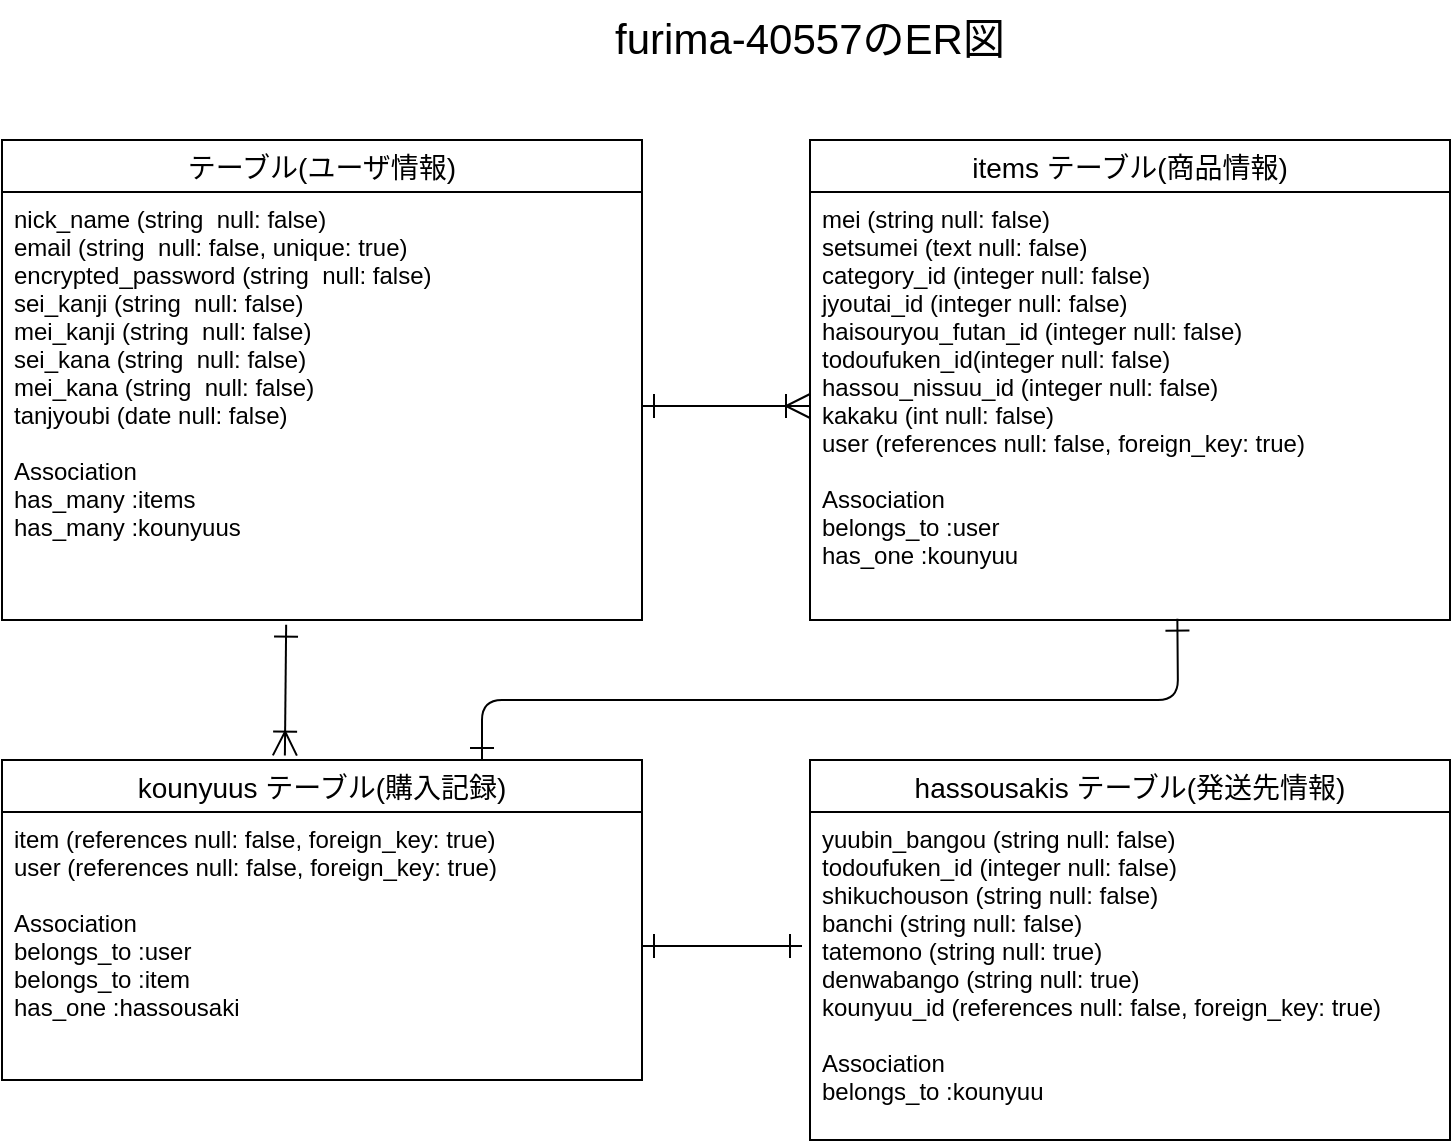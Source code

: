 <mxfile>
    <diagram id="fRKxvucNq5xgaGwhDnIN" name="ページ1">
        <mxGraphModel dx="752" dy="538" grid="1" gridSize="10" guides="1" tooltips="1" connect="1" arrows="1" fold="1" page="1" pageScale="1" pageWidth="827" pageHeight="1169" math="0" shadow="0">
            <root>
                <mxCell id="0"/>
                <mxCell id="1" parent="0"/>
                <mxCell id="2" value="テーブル(ユーザ情報)" style="swimlane;fontStyle=0;childLayout=stackLayout;horizontal=1;startSize=26;horizontalStack=0;resizeParent=1;resizeParentMax=0;resizeLast=0;collapsible=1;marginBottom=0;align=center;fontSize=14;" parent="1" vertex="1">
                    <mxGeometry x="10" y="100" width="320" height="240" as="geometry"/>
                </mxCell>
                <mxCell id="3" value="nick_name (string  null: false)&#10;email (string  null: false, unique: true)&#10;encrypted_password (string  null: false) &#10;sei_kanji (string  null: false) &#10;mei_kanji (string  null: false) &#10;sei_kana (string  null: false) &#10;mei_kana (string  null: false) &#10;tanjyoubi (date null: false) &#10;&#10;Association&#10;has_many :items&#10;has_many :kounyuus&#10;&#10;" style="text;strokeColor=none;fillColor=none;spacingLeft=4;spacingRight=4;overflow=hidden;rotatable=0;points=[[0,0.5],[1,0.5]];portConstraint=eastwest;fontSize=12;" parent="2" vertex="1">
                    <mxGeometry y="26" width="320" height="214" as="geometry"/>
                </mxCell>
                <mxCell id="6" value="furima-40557のER図" style="text;strokeColor=none;fillColor=none;spacingLeft=4;spacingRight=4;overflow=hidden;rotatable=0;points=[[0,0.5],[1,0.5]];portConstraint=eastwest;fontSize=21;flipH=0;flipV=1;align=center;verticalAlign=middle;" parent="1" vertex="1">
                    <mxGeometry x="289" y="30" width="250" height="35" as="geometry"/>
                </mxCell>
                <mxCell id="11" value="items テーブル(商品情報)" style="swimlane;fontStyle=0;childLayout=stackLayout;horizontal=1;startSize=26;horizontalStack=0;resizeParent=1;resizeParentMax=0;resizeLast=0;collapsible=1;marginBottom=0;align=center;fontSize=14;" parent="1" vertex="1">
                    <mxGeometry x="414" y="100" width="320" height="240" as="geometry"/>
                </mxCell>
                <mxCell id="12" value="mei (string null: false)&#10;setsumei (text null: false)&#10;category_id (integer null: false)&#10;jyoutai_id (integer null: false)&#10;haisouryou_futan_id (integer null: false)&#10;todoufuken_id(integer null: false)&#10;hassou_nissuu_id (integer null: false)&#10;kakaku (int null: false)&#10;user (references null: false, foreign_key: true)&#10;&#10;Association&#10;belongs_to :user&#10;has_one :kounyuu&#10;" style="text;strokeColor=none;fillColor=none;spacingLeft=4;spacingRight=4;overflow=hidden;rotatable=0;points=[[0,0.5],[1,0.5]];portConstraint=eastwest;fontSize=12;" parent="11" vertex="1">
                    <mxGeometry y="26" width="320" height="214" as="geometry"/>
                </mxCell>
                <mxCell id="13" value="" style="edgeStyle=none;html=1;endArrow=ERoneToMany;endFill=0;endSize=10;jumpSize=14;startArrow=ERone;startFill=0;targetPerimeterSpacing=0;sourcePerimeterSpacing=0;startSize=10;" parent="1" source="3" target="12" edge="1">
                    <mxGeometry relative="1" as="geometry"/>
                </mxCell>
                <mxCell id="14" value="kounyuus テーブル(購入記録)" style="swimlane;fontStyle=0;childLayout=stackLayout;horizontal=1;startSize=26;horizontalStack=0;resizeParent=1;resizeParentMax=0;resizeLast=0;collapsible=1;marginBottom=0;align=center;fontSize=14;" parent="1" vertex="1">
                    <mxGeometry x="10" y="410" width="320" height="160" as="geometry"/>
                </mxCell>
                <mxCell id="15" value="item (references null: false, foreign_key: true)&#10;user (references null: false, foreign_key: true)&#10;&#10;Association&#10;belongs_to :user&#10;belongs_to :item&#10;has_one :hassousaki" style="text;strokeColor=none;fillColor=none;spacingLeft=4;spacingRight=4;overflow=hidden;rotatable=0;points=[[0,0.5],[1,0.5]];portConstraint=eastwest;fontSize=12;" parent="14" vertex="1">
                    <mxGeometry y="26" width="320" height="134" as="geometry"/>
                </mxCell>
                <mxCell id="20" value="hassousakis テーブル(発送先情報)" style="swimlane;fontStyle=0;childLayout=stackLayout;horizontal=1;startSize=26;horizontalStack=0;resizeParent=1;resizeParentMax=0;resizeLast=0;collapsible=1;marginBottom=0;align=center;fontSize=14;" parent="1" vertex="1">
                    <mxGeometry x="414" y="410" width="320" height="190" as="geometry"/>
                </mxCell>
                <mxCell id="21" value="yuubin_bangou (string null: false)&#10;todoufuken_id (integer null: false)&#10;shikuchouson (string null: false)&#10;banchi (string null: false)&#10;tatemono (string null: true)&#10;denwabango (string null: true)&#10;kounyuu_id (references null: false, foreign_key: true)&#10;&#10;Association&#10;belongs_to :kounyuu" style="text;strokeColor=none;fillColor=none;spacingLeft=4;spacingRight=4;overflow=hidden;rotatable=0;points=[[0,0.5],[1,0.5]];portConstraint=eastwest;fontSize=12;" parent="20" vertex="1">
                    <mxGeometry y="26" width="320" height="164" as="geometry"/>
                </mxCell>
                <mxCell id="22" value="" style="edgeStyle=none;html=1;endArrow=ERoneToMany;endFill=0;endSize=10;jumpSize=14;startArrow=ERone;startFill=0;targetPerimeterSpacing=0;sourcePerimeterSpacing=0;startSize=10;exitX=0.444;exitY=1.011;exitDx=0;exitDy=0;exitPerimeter=0;entryX=0.442;entryY=-0.014;entryDx=0;entryDy=0;entryPerimeter=0;" parent="1" source="3" target="14" edge="1">
                    <mxGeometry relative="1" as="geometry">
                        <mxPoint x="340" y="243" as="sourcePoint"/>
                        <mxPoint x="424" y="243" as="targetPoint"/>
                    </mxGeometry>
                </mxCell>
                <mxCell id="23" value="" style="edgeStyle=none;html=1;endArrow=ERone;endFill=0;endSize=10;jumpSize=14;startArrow=ERone;startFill=0;targetPerimeterSpacing=0;sourcePerimeterSpacing=0;startSize=10;entryX=0.574;entryY=0.997;entryDx=0;entryDy=0;entryPerimeter=0;exitX=0.75;exitY=0;exitDx=0;exitDy=0;" parent="1" source="14" target="12" edge="1">
                    <mxGeometry relative="1" as="geometry">
                        <mxPoint x="220" y="400" as="sourcePoint"/>
                        <mxPoint x="424" y="243" as="targetPoint"/>
                        <Array as="points">
                            <mxPoint x="250" y="380"/>
                            <mxPoint x="598" y="380"/>
                        </Array>
                    </mxGeometry>
                </mxCell>
                <mxCell id="24" value="" style="edgeStyle=none;html=1;endArrow=ERone;endFill=0;endSize=10;jumpSize=14;startArrow=ERone;startFill=0;targetPerimeterSpacing=0;sourcePerimeterSpacing=0;startSize=10;exitX=1;exitY=0.5;exitDx=0;exitDy=0;" parent="1" source="15" edge="1">
                    <mxGeometry relative="1" as="geometry">
                        <mxPoint x="260" y="420" as="sourcePoint"/>
                        <mxPoint x="410" y="503" as="targetPoint"/>
                        <Array as="points"/>
                    </mxGeometry>
                </mxCell>
            </root>
        </mxGraphModel>
    </diagram>
</mxfile>